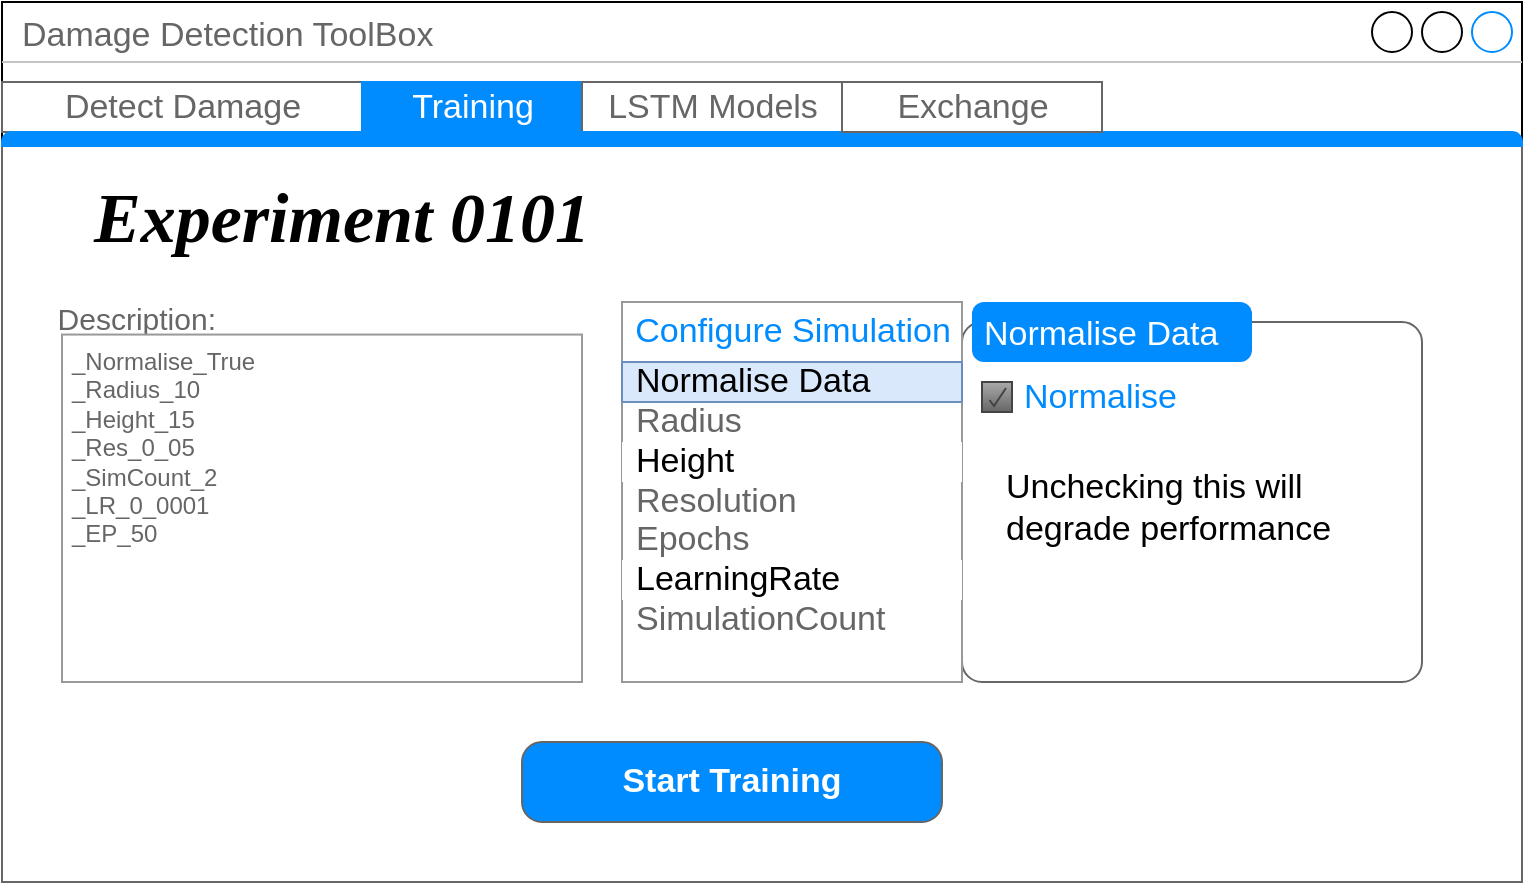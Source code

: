 <mxfile version="13.4.5" type="device"><diagram id="u2bK6C-Y1X4sJZ1U7oJr" name="Page-1"><mxGraphModel dx="1086" dy="806" grid="1" gridSize="10" guides="1" tooltips="1" connect="1" arrows="1" fold="1" page="1" pageScale="1" pageWidth="827" pageHeight="1169" math="0" shadow="0"><root><mxCell id="0"/><mxCell id="1" parent="0"/><mxCell id="K9t3Iqzcs4q99u2W2zhP-6" value="Damage Detection ToolBox" style="strokeWidth=1;shadow=0;dashed=0;align=center;html=1;shape=mxgraph.mockup.containers.window;align=left;verticalAlign=top;spacingLeft=8;strokeColor2=#008cff;strokeColor3=#c4c4c4;fontColor=#666666;mainText=;fontSize=17;labelBackgroundColor=none;" vertex="1" parent="1"><mxGeometry x="34" y="910" width="760" height="440" as="geometry"/></mxCell><mxCell id="K9t3Iqzcs4q99u2W2zhP-1" value="" style="strokeWidth=1;shadow=0;dashed=0;align=center;html=1;shape=mxgraph.mockup.containers.marginRect2;rectMarginTop=32;strokeColor=#666666;gradientColor=none;" vertex="1" parent="1"><mxGeometry x="34" y="950" width="760" height="400" as="geometry"/></mxCell><mxCell id="K9t3Iqzcs4q99u2W2zhP-2" value="Detect Damage" style="strokeColor=inherit;fillColor=inherit;gradientColor=inherit;strokeWidth=1;shadow=0;dashed=0;align=center;html=1;shape=mxgraph.mockup.containers.rrect;rSize=0;fontSize=17;fontColor=#666666;gradientColor=none;" vertex="1" parent="K9t3Iqzcs4q99u2W2zhP-1"><mxGeometry width="180" height="25" relative="1" as="geometry"><mxPoint as="offset"/></mxGeometry></mxCell><mxCell id="K9t3Iqzcs4q99u2W2zhP-3" value="Training" style="strokeWidth=1;shadow=0;dashed=0;align=center;html=1;shape=mxgraph.mockup.containers.rrect;rSize=0;fontSize=17;fontColor=#ffffff;strokeColor=#008cff;fillColor=#008cff;" vertex="1" parent="K9t3Iqzcs4q99u2W2zhP-1"><mxGeometry width="110" height="25" relative="1" as="geometry"><mxPoint x="180" as="offset"/></mxGeometry></mxCell><mxCell id="K9t3Iqzcs4q99u2W2zhP-4" value="LSTM Models" style="strokeColor=inherit;fillColor=inherit;gradientColor=inherit;strokeWidth=1;shadow=0;dashed=0;align=center;html=1;shape=mxgraph.mockup.containers.rrect;rSize=0;fontSize=17;fontColor=#666666;gradientColor=none;" vertex="1" parent="K9t3Iqzcs4q99u2W2zhP-1"><mxGeometry width="130" height="25" relative="1" as="geometry"><mxPoint x="290" as="offset"/></mxGeometry></mxCell><mxCell id="K9t3Iqzcs4q99u2W2zhP-5" value="" style="strokeWidth=1;shadow=0;dashed=0;align=center;html=1;shape=mxgraph.mockup.containers.topButton;rSize=5;strokeColor=#008cff;fillColor=#008cff;gradientColor=none;resizeWidth=1;movable=0;deletable=1;" vertex="1" parent="K9t3Iqzcs4q99u2W2zhP-1"><mxGeometry width="760" height="7" relative="1" as="geometry"><mxPoint y="25" as="offset"/></mxGeometry></mxCell><mxCell id="K9t3Iqzcs4q99u2W2zhP-12" value="" style="shape=mxgraph.mockup.containers.marginRect;rectMarginTop=10;strokeColor=#666666;strokeWidth=1;dashed=0;rounded=1;arcSize=5;recursiveResize=0;" vertex="1" parent="K9t3Iqzcs4q99u2W2zhP-1"><mxGeometry x="480" y="110" width="230" height="190" as="geometry"/></mxCell><mxCell id="K9t3Iqzcs4q99u2W2zhP-13" value="Normalise Data" style="shape=rect;strokeColor=none;fillColor=#008cff;strokeWidth=1;dashed=0;rounded=1;arcSize=20;fontColor=#ffffff;fontSize=17;spacing=2;spacingTop=-2;align=left;autosize=1;spacingLeft=4;resizeWidth=0;resizeHeight=0;perimeter=none;" vertex="1" parent="K9t3Iqzcs4q99u2W2zhP-12"><mxGeometry x="5" width="140" height="30" as="geometry"/></mxCell><mxCell id="K9t3Iqzcs4q99u2W2zhP-41" value="Normalise" style="strokeWidth=1;shadow=0;dashed=0;align=center;html=1;shape=mxgraph.mockup.forms.checkbox;rSize=0;resizable=0;fillColor=#aaaaaa;strokeColor=#444444;gradientColor=#666666;align=left;spacingLeft=4;fontSize=17;fontColor=#008cff;labelPosition=right;" vertex="1" parent="K9t3Iqzcs4q99u2W2zhP-12"><mxGeometry x="10" y="40" width="15" height="15" as="geometry"/></mxCell><mxCell id="K9t3Iqzcs4q99u2W2zhP-44" value="Unchecking this will degrade performance" style="text;html=1;strokeColor=none;fillColor=none;align=left;verticalAlign=middle;whiteSpace=wrap;rounded=0;fontFamily=Helvetica;fontSize=17;" vertex="1" parent="K9t3Iqzcs4q99u2W2zhP-12"><mxGeometry x="20" y="71" width="170" height="63" as="geometry"/></mxCell><mxCell id="K9t3Iqzcs4q99u2W2zhP-32" value="Experiment 0101" style="text;html=1;strokeColor=none;fillColor=none;align=center;verticalAlign=middle;whiteSpace=wrap;rounded=0;fontSize=35;fontStyle=3;fontFamily=Comic Sans MS;" vertex="1" parent="K9t3Iqzcs4q99u2W2zhP-1"><mxGeometry x="20" y="60.004" width="300" height="15.385" as="geometry"/></mxCell><mxCell id="K9t3Iqzcs4q99u2W2zhP-33" value="Start Training" style="strokeWidth=1;shadow=0;dashed=0;align=center;html=1;shape=mxgraph.mockup.buttons.button;strokeColor=#666666;fontColor=#ffffff;mainText=;buttonStyle=round;fontSize=17;fontStyle=1;fillColor=#008cff;whiteSpace=wrap;" vertex="1" parent="K9t3Iqzcs4q99u2W2zhP-1"><mxGeometry x="260" y="330" width="210" height="40" as="geometry"/></mxCell><mxCell id="K9t3Iqzcs4q99u2W2zhP-22" value="Description:" style="strokeWidth=1;shadow=0;dashed=0;align=center;html=1;shape=mxgraph.mockup.forms.anchor;align=right;spacingRight=2;fontColor=#666666;fontSize=15;" vertex="1" parent="K9t3Iqzcs4q99u2W2zhP-1"><mxGeometry x="30" y="110" width="80" height="16.286" as="geometry"/></mxCell><mxCell id="K9t3Iqzcs4q99u2W2zhP-24" value="_Normalise_True&lt;br&gt;_Radius_10&lt;br&gt;_Height_15&lt;br&gt;_Res_0_05&lt;br&gt;_SimCount_2&lt;br&gt;_LR_0_0001&lt;br&gt;_EP_50" style="strokeWidth=1;shadow=0;dashed=0;align=center;html=1;shape=mxgraph.mockup.forms.rrect;fillColor=#ffffff;rSize=0;fontColor=#666666;align=left;spacingLeft=3;strokeColor=#999999;verticalAlign=top;whiteSpace=wrap;" vertex="1" parent="K9t3Iqzcs4q99u2W2zhP-1"><mxGeometry x="30" y="126.286" width="260" height="173.714" as="geometry"/></mxCell><mxCell id="K9t3Iqzcs4q99u2W2zhP-35" value="Exchange" style="strokeColor=inherit;fillColor=inherit;gradientColor=inherit;strokeWidth=1;shadow=0;dashed=0;align=center;html=1;shape=mxgraph.mockup.containers.rrect;rSize=0;fontSize=17;fontColor=#666666;gradientColor=none;" vertex="1" parent="K9t3Iqzcs4q99u2W2zhP-1"><mxGeometry width="130" height="25" relative="1" as="geometry"><mxPoint x="420" as="offset"/></mxGeometry></mxCell><mxCell id="K9t3Iqzcs4q99u2W2zhP-25" value="" style="strokeWidth=1;shadow=0;dashed=0;align=center;html=1;shape=mxgraph.mockup.forms.rrect;rSize=0;strokeColor=#999999;fillColor=#ffffff;" vertex="1" parent="1"><mxGeometry x="344" y="1060" width="170" height="190" as="geometry"/></mxCell><mxCell id="K9t3Iqzcs4q99u2W2zhP-26" value="Configure Simulation" style="strokeWidth=1;shadow=0;dashed=0;align=center;html=1;shape=mxgraph.mockup.forms.rrect;rSize=0;strokeColor=#999999;fontColor=#008cff;fontSize=17;fillColor=#ffffff;resizeWidth=1;" vertex="1" parent="1"><mxGeometry width="170" height="30" relative="1" as="geometry"><mxPoint x="344" y="1060" as="offset"/></mxGeometry></mxCell><mxCell id="K9t3Iqzcs4q99u2W2zhP-28" value="Radius" style="strokeWidth=1;shadow=0;dashed=0;align=center;html=1;shape=mxgraph.mockup.forms.anchor;fontSize=17;fontColor=#666666;align=left;spacingLeft=5;resizeWidth=1;" vertex="1" parent="1"><mxGeometry width="170" height="20" relative="1" as="geometry"><mxPoint x="344" y="1110" as="offset"/></mxGeometry></mxCell><mxCell id="K9t3Iqzcs4q99u2W2zhP-29" value="Height" style="strokeWidth=1;shadow=0;dashed=0;align=center;html=1;shape=mxgraph.mockup.forms.rrect;rSize=0;fontSize=17;align=left;spacingLeft=5;resizeWidth=1;strokeColor=none;" vertex="1" parent="1"><mxGeometry width="170" height="20" relative="1" as="geometry"><mxPoint x="344" y="1130" as="offset"/></mxGeometry></mxCell><mxCell id="K9t3Iqzcs4q99u2W2zhP-30" value="Resolution" style="strokeWidth=1;shadow=0;dashed=0;align=center;html=1;shape=mxgraph.mockup.forms.anchor;fontSize=17;fontColor=#666666;align=left;spacingLeft=5;resizeWidth=1;" vertex="1" parent="1"><mxGeometry width="170" height="20" relative="1" as="geometry"><mxPoint x="344" y="1150" as="offset"/></mxGeometry></mxCell><mxCell id="K9t3Iqzcs4q99u2W2zhP-36" value="Normalise Data" style="rounded=0;whiteSpace=wrap;html=1;strokeColor=#6c8ebf;fillColor=#dae8fc;fontFamily=Helvetica;fontSize=17;align=left;spacingLeft=5;" vertex="1" parent="1"><mxGeometry x="344" y="1090" width="170" height="20" as="geometry"/></mxCell><mxCell id="K9t3Iqzcs4q99u2W2zhP-46" value="Epochs" style="strokeWidth=1;shadow=0;dashed=0;align=center;html=1;shape=mxgraph.mockup.forms.anchor;fontSize=17;fontColor=#666666;align=left;spacingLeft=5;resizeWidth=1;" vertex="1" parent="1"><mxGeometry width="170" height="20" relative="1" as="geometry"><mxPoint x="344" y="1169" as="offset"/></mxGeometry></mxCell><mxCell id="K9t3Iqzcs4q99u2W2zhP-47" value="LearningRate" style="strokeWidth=1;shadow=0;dashed=0;align=center;html=1;shape=mxgraph.mockup.forms.rrect;rSize=0;fontSize=17;align=left;spacingLeft=5;resizeWidth=1;strokeColor=none;" vertex="1" parent="1"><mxGeometry width="170" height="20" relative="1" as="geometry"><mxPoint x="344" y="1189" as="offset"/></mxGeometry></mxCell><mxCell id="K9t3Iqzcs4q99u2W2zhP-48" value="SimulationCount" style="strokeWidth=1;shadow=0;dashed=0;align=center;html=1;shape=mxgraph.mockup.forms.anchor;fontSize=17;fontColor=#666666;align=left;spacingLeft=5;resizeWidth=1;" vertex="1" parent="1"><mxGeometry width="170" height="20" relative="1" as="geometry"><mxPoint x="344" y="1209" as="offset"/></mxGeometry></mxCell></root></mxGraphModel></diagram></mxfile>